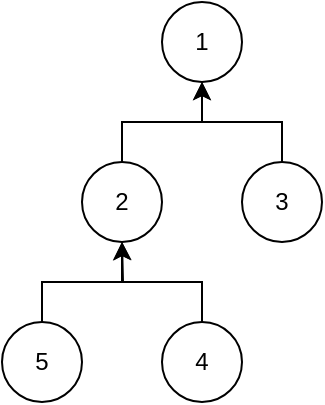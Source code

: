 <mxfile version="14.8.6" type="github">
  <diagram id="zR6TFl7gq01uzuETBAgL" name="Page-1">
    <mxGraphModel dx="970" dy="718" grid="1" gridSize="10" guides="1" tooltips="1" connect="1" arrows="1" fold="1" page="1" pageScale="1" pageWidth="827" pageHeight="1169" math="0" shadow="0">
      <root>
        <mxCell id="0" />
        <mxCell id="1" parent="0" />
        <mxCell id="lo9jlHmk3sX8GChTCFwy-1" value="1" style="ellipse;whiteSpace=wrap;html=1;aspect=fixed;" vertex="1" parent="1">
          <mxGeometry x="360" y="40" width="40" height="40" as="geometry" />
        </mxCell>
        <mxCell id="lo9jlHmk3sX8GChTCFwy-7" style="edgeStyle=orthogonalEdgeStyle;rounded=0;orthogonalLoop=1;jettySize=auto;html=1;exitX=0.5;exitY=0;exitDx=0;exitDy=0;entryX=0.5;entryY=1;entryDx=0;entryDy=0;" edge="1" parent="1" source="lo9jlHmk3sX8GChTCFwy-2" target="lo9jlHmk3sX8GChTCFwy-1">
          <mxGeometry relative="1" as="geometry" />
        </mxCell>
        <mxCell id="lo9jlHmk3sX8GChTCFwy-2" value="3" style="ellipse;whiteSpace=wrap;html=1;aspect=fixed;" vertex="1" parent="1">
          <mxGeometry x="400" y="120" width="40" height="40" as="geometry" />
        </mxCell>
        <mxCell id="lo9jlHmk3sX8GChTCFwy-6" style="edgeStyle=orthogonalEdgeStyle;rounded=0;orthogonalLoop=1;jettySize=auto;html=1;exitX=0.5;exitY=0;exitDx=0;exitDy=0;entryX=0.5;entryY=1;entryDx=0;entryDy=0;" edge="1" parent="1" source="lo9jlHmk3sX8GChTCFwy-3" target="lo9jlHmk3sX8GChTCFwy-1">
          <mxGeometry relative="1" as="geometry" />
        </mxCell>
        <mxCell id="lo9jlHmk3sX8GChTCFwy-3" value="2" style="ellipse;whiteSpace=wrap;html=1;aspect=fixed;" vertex="1" parent="1">
          <mxGeometry x="320" y="120" width="40" height="40" as="geometry" />
        </mxCell>
        <mxCell id="lo9jlHmk3sX8GChTCFwy-8" style="edgeStyle=orthogonalEdgeStyle;rounded=0;orthogonalLoop=1;jettySize=auto;html=1;exitX=0.5;exitY=0;exitDx=0;exitDy=0;entryX=0.5;entryY=1;entryDx=0;entryDy=0;" edge="1" parent="1" source="lo9jlHmk3sX8GChTCFwy-4" target="lo9jlHmk3sX8GChTCFwy-3">
          <mxGeometry relative="1" as="geometry" />
        </mxCell>
        <mxCell id="lo9jlHmk3sX8GChTCFwy-4" value="5" style="ellipse;whiteSpace=wrap;html=1;aspect=fixed;" vertex="1" parent="1">
          <mxGeometry x="280" y="200" width="40" height="40" as="geometry" />
        </mxCell>
        <mxCell id="lo9jlHmk3sX8GChTCFwy-9" style="edgeStyle=orthogonalEdgeStyle;rounded=0;orthogonalLoop=1;jettySize=auto;html=1;exitX=0.5;exitY=0;exitDx=0;exitDy=0;" edge="1" parent="1" source="lo9jlHmk3sX8GChTCFwy-5">
          <mxGeometry relative="1" as="geometry">
            <mxPoint x="340" y="160" as="targetPoint" />
          </mxGeometry>
        </mxCell>
        <mxCell id="lo9jlHmk3sX8GChTCFwy-5" value="4" style="ellipse;whiteSpace=wrap;html=1;aspect=fixed;" vertex="1" parent="1">
          <mxGeometry x="360" y="200" width="40" height="40" as="geometry" />
        </mxCell>
      </root>
    </mxGraphModel>
  </diagram>
</mxfile>
